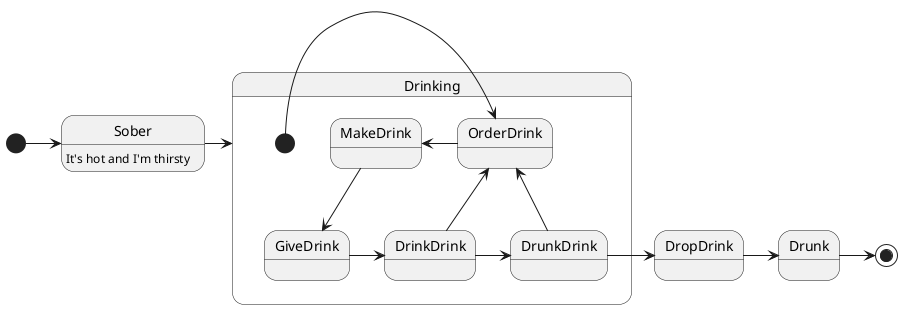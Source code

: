 @startuml DrinkState
[*] -> Sober 
Sober : It's hot and I'm thirsty
Sober -> Drinking
state Drinking {
[*] -right-> OrderDrink
OrderDrink -right-> MakeDrink
MakeDrink -down-> GiveDrink
GiveDrink -> DrinkDrink
DrinkDrink -> OrderDrink
DrinkDrink -right-> DrunkDrink
DrunkDrink -> OrderDrink
}
DrunkDrink -> DropDrink
DropDrink -> Drunk
Drunk -> [*]
@enduml